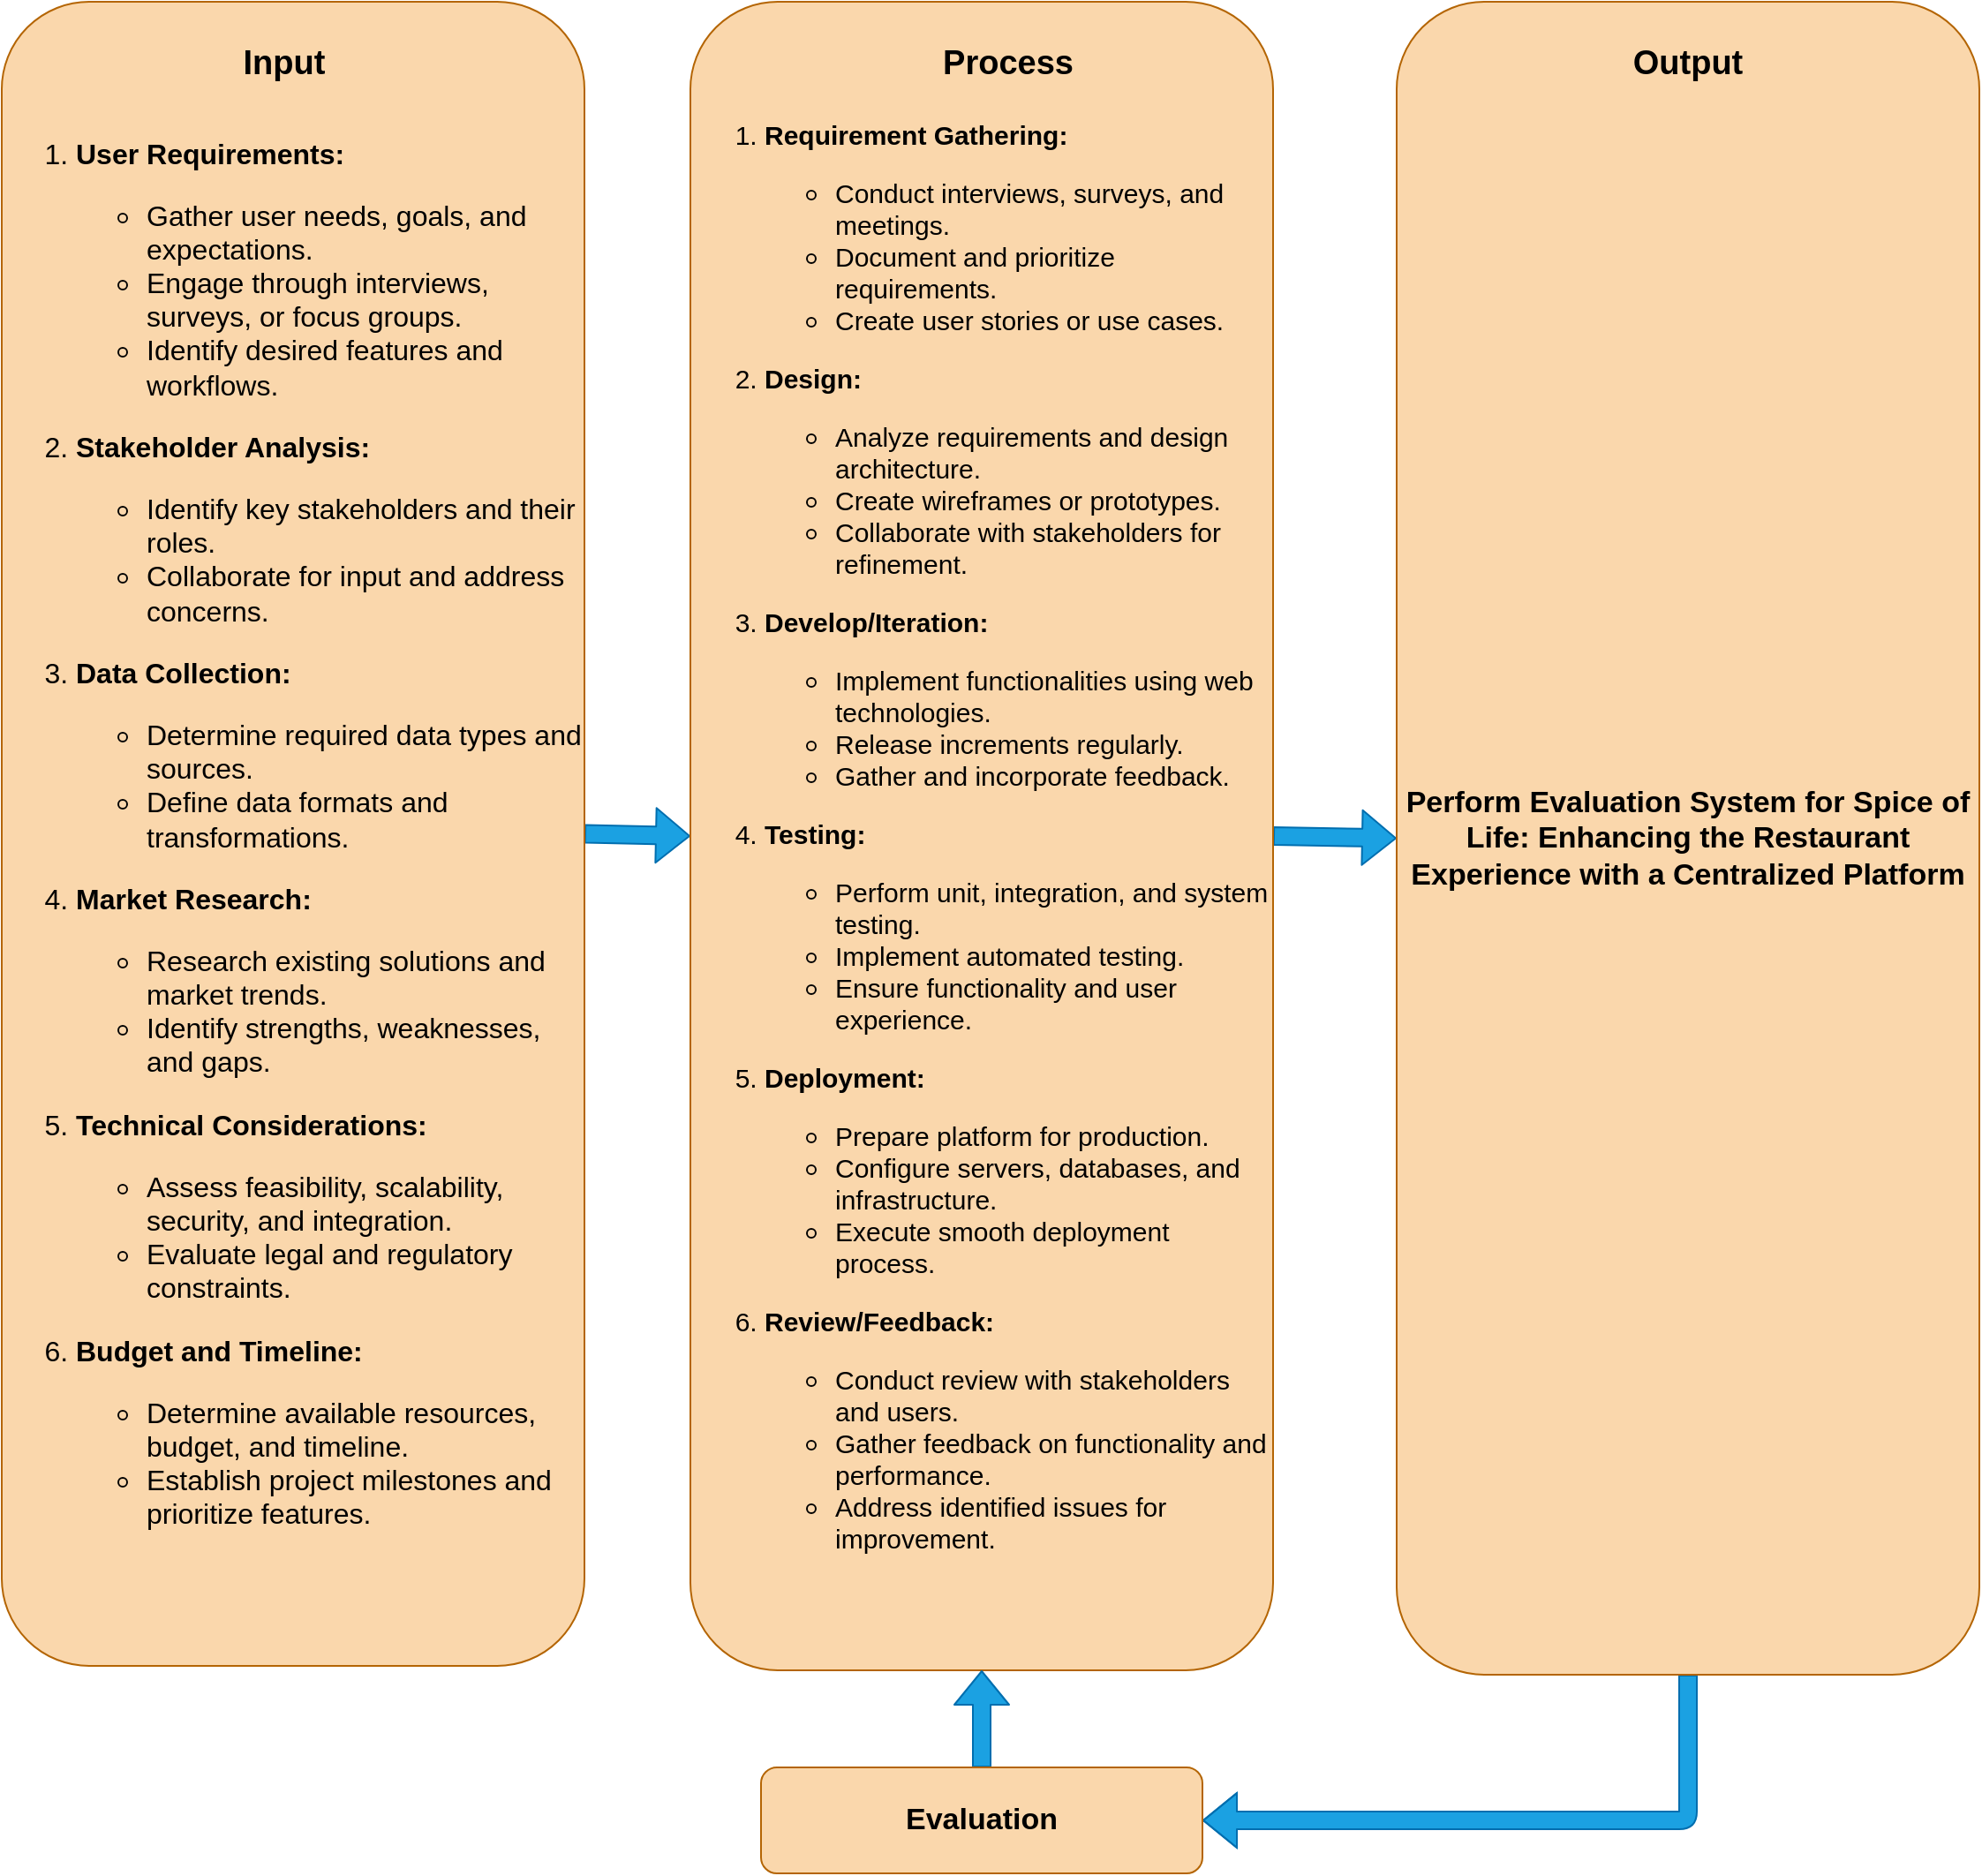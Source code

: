 <mxfile>
    <diagram id="ba02mf9kr3I4vPsf7_fw" name="Page-1">
        <mxGraphModel dx="789" dy="625" grid="1" gridSize="10" guides="1" tooltips="1" connect="1" arrows="1" fold="1" page="1" pageScale="1" pageWidth="850" pageHeight="1100" math="0" shadow="0">
            <root>
                <mxCell id="0"/>
                <mxCell id="1" parent="0"/>
                <mxCell id="103" style="edgeStyle=none;shape=flexArrow;html=1;exitX=1;exitY=0.5;exitDx=0;exitDy=0;entryX=0;entryY=0.5;entryDx=0;entryDy=0;fillColor=#1ba1e2;strokeColor=#006EAF;" parent="1" source="94" target="96" edge="1">
                    <mxGeometry relative="1" as="geometry"/>
                </mxCell>
                <mxCell id="94" value="&lt;div style=&quot;font-size: 16px;&quot;&gt;&lt;div&gt;&lt;ol&gt;&lt;li&gt;&lt;p&gt;&lt;b&gt;User Requirements:&lt;/b&gt;&lt;/p&gt;&lt;ul&gt;&lt;li&gt;Gather user needs, goals, and expectations.&lt;/li&gt;&lt;li&gt;Engage through interviews, surveys, or focus groups.&lt;/li&gt;&lt;li&gt;Identify desired features and workflows.&lt;/li&gt;&lt;/ul&gt;&lt;/li&gt;&lt;li&gt;&lt;p&gt;&lt;b&gt;Stakeholder Analysis:&lt;/b&gt;&lt;/p&gt;&lt;ul&gt;&lt;li&gt;Identify key stakeholders and their roles.&lt;/li&gt;&lt;li&gt;Collaborate for input and address concerns.&lt;/li&gt;&lt;/ul&gt;&lt;/li&gt;&lt;li&gt;&lt;p&gt;&lt;b&gt;Data Collection:&lt;/b&gt;&lt;/p&gt;&lt;ul&gt;&lt;li&gt;Determine required data types and sources.&lt;/li&gt;&lt;li&gt;Define data formats and transformations.&lt;/li&gt;&lt;/ul&gt;&lt;/li&gt;&lt;li&gt;&lt;p&gt;&lt;b&gt;Market Research:&lt;/b&gt;&lt;/p&gt;&lt;ul&gt;&lt;li&gt;Research existing solutions and market trends.&lt;/li&gt;&lt;li&gt;Identify strengths, weaknesses, and gaps.&lt;/li&gt;&lt;/ul&gt;&lt;/li&gt;&lt;li&gt;&lt;p&gt;&lt;b&gt;Technical Considerations:&lt;/b&gt;&lt;/p&gt;&lt;ul&gt;&lt;li&gt;Assess feasibility, scalability, security, and integration.&lt;/li&gt;&lt;li&gt;Evaluate legal and regulatory constraints.&lt;/li&gt;&lt;/ul&gt;&lt;/li&gt;&lt;li&gt;&lt;p&gt;&lt;b&gt;Budget and Timeline:&lt;/b&gt;&lt;/p&gt;&lt;ul&gt;&lt;li&gt;Determine available resources, budget, and timeline.&lt;/li&gt;&lt;li&gt;Establish project milestones and prioritize features.&lt;/li&gt;&lt;/ul&gt;&lt;/li&gt;&lt;/ol&gt;&lt;/div&gt;&lt;/div&gt;" style="rounded=1;whiteSpace=wrap;html=1;align=left;fillColor=#fad7ac;strokeColor=#b46504;" parent="1" vertex="1">
                    <mxGeometry x="90" y="340" width="330" height="942.5" as="geometry"/>
                </mxCell>
                <mxCell id="95" value="&lt;b&gt;&lt;font style=&quot;font-size: 19px;&quot;&gt;Input&lt;/font&gt;&lt;/b&gt;" style="text;html=1;strokeColor=none;fillColor=none;align=center;verticalAlign=middle;whiteSpace=wrap;rounded=0;" parent="1" vertex="1">
                    <mxGeometry x="220" y="360" width="60" height="30" as="geometry"/>
                </mxCell>
                <mxCell id="104" style="edgeStyle=none;shape=flexArrow;html=1;exitX=1;exitY=0.5;exitDx=0;exitDy=0;entryX=0;entryY=0.5;entryDx=0;entryDy=0;fillColor=#1ba1e2;strokeColor=#006EAF;" parent="1" source="96" target="98" edge="1">
                    <mxGeometry relative="1" as="geometry"/>
                </mxCell>
                <mxCell id="96" value="&lt;div class=&quot;flex flex-grow flex-col gap-3&quot;&gt;&lt;div class=&quot;min-h-[20px] flex flex-col items-start gap-4 whitespace-pre-wrap break-words&quot;&gt;&lt;div style=&quot;font-size: 15px;&quot; class=&quot;markdown prose w-full break-words dark:prose-invert light&quot;&gt;&lt;ol&gt;&lt;li&gt;&lt;p&gt;&lt;b&gt;Requirement Gathering:&lt;/b&gt;&lt;/p&gt;&lt;ul&gt;&lt;li&gt;Conduct interviews, surveys, and meetings.&lt;/li&gt;&lt;li&gt;Document and prioritize requirements.&lt;/li&gt;&lt;li&gt;Create user stories or use cases.&lt;/li&gt;&lt;/ul&gt;&lt;/li&gt;&lt;li&gt;&lt;p&gt;&lt;b&gt;Design:&lt;/b&gt;&lt;/p&gt;&lt;ul&gt;&lt;li&gt;Analyze requirements and design architecture.&lt;/li&gt;&lt;li&gt;Create wireframes or prototypes.&lt;/li&gt;&lt;li&gt;Collaborate with stakeholders for refinement.&lt;/li&gt;&lt;/ul&gt;&lt;/li&gt;&lt;li&gt;&lt;p&gt;&lt;b&gt;Develop/Iteration:&lt;/b&gt;&lt;/p&gt;&lt;ul&gt;&lt;li&gt;Implement functionalities using web technologies.&lt;/li&gt;&lt;li&gt;Release increments regularly.&lt;/li&gt;&lt;li&gt;Gather and incorporate feedback.&lt;/li&gt;&lt;/ul&gt;&lt;/li&gt;&lt;li&gt;&lt;p&gt;&lt;b&gt;Testing:&lt;/b&gt;&lt;/p&gt;&lt;ul&gt;&lt;li&gt;Perform unit, integration, and system testing.&lt;/li&gt;&lt;li&gt;Implement automated testing.&lt;/li&gt;&lt;li&gt;Ensure functionality and user experience.&lt;/li&gt;&lt;/ul&gt;&lt;/li&gt;&lt;li&gt;&lt;p&gt;&lt;b&gt;Deployment:&lt;/b&gt;&lt;/p&gt;&lt;ul&gt;&lt;li&gt;Prepare platform for production.&lt;/li&gt;&lt;li&gt;Configure servers, databases, and infrastructure.&lt;/li&gt;&lt;li&gt;Execute smooth deployment process.&lt;/li&gt;&lt;/ul&gt;&lt;/li&gt;&lt;li&gt;&lt;p&gt;&lt;b&gt;Review/Feedback:&lt;/b&gt;&lt;/p&gt;&lt;ul&gt;&lt;li&gt;Conduct review with stakeholders and users.&lt;/li&gt;&lt;li&gt;Gather feedback on functionality and performance.&lt;/li&gt;&lt;li&gt;Address identified issues for improvement.&lt;/li&gt;&lt;/ul&gt;&lt;/li&gt;&lt;/ol&gt;&lt;/div&gt;&lt;/div&gt;&lt;/div&gt;" style="rounded=1;whiteSpace=wrap;html=1;align=left;fillColor=#fad7ac;strokeColor=#b46504;" parent="1" vertex="1">
                    <mxGeometry x="480" y="340" width="330" height="945" as="geometry"/>
                </mxCell>
                <mxCell id="97" value="&lt;b&gt;&lt;font style=&quot;font-size: 19px;&quot;&gt;Process&lt;/font&gt;&lt;/b&gt;" style="text;html=1;strokeColor=none;fillColor=none;align=center;verticalAlign=middle;whiteSpace=wrap;rounded=0;" parent="1" vertex="1">
                    <mxGeometry x="630" y="360" width="60" height="30" as="geometry"/>
                </mxCell>
                <mxCell id="101" style="edgeStyle=none;shape=flexArrow;html=1;exitX=0.5;exitY=1;exitDx=0;exitDy=0;entryX=1;entryY=0.5;entryDx=0;entryDy=0;fillColor=#1ba1e2;strokeColor=#006EAF;" parent="1" source="98" target="100" edge="1">
                    <mxGeometry relative="1" as="geometry">
                        <Array as="points">
                            <mxPoint x="1045" y="1370"/>
                        </Array>
                    </mxGeometry>
                </mxCell>
                <mxCell id="98" value="&lt;font style=&quot;font-size: 17px;&quot;&gt;&lt;b&gt;Perform Evaluation System for&amp;nbsp;Spice of Life: Enhancing the Restaurant Experience with a Centralized Platform&lt;/b&gt;&lt;/font&gt;" style="rounded=1;whiteSpace=wrap;html=1;fillColor=#fad7ac;strokeColor=#b46504;" parent="1" vertex="1">
                    <mxGeometry x="880" y="340" width="330" height="947.5" as="geometry"/>
                </mxCell>
                <mxCell id="99" value="&lt;b&gt;&lt;font style=&quot;font-size: 19px;&quot;&gt;Output&lt;/font&gt;&lt;/b&gt;" style="text;html=1;strokeColor=none;fillColor=none;align=center;verticalAlign=middle;whiteSpace=wrap;rounded=0;" parent="1" vertex="1">
                    <mxGeometry x="1015" y="360" width="60" height="30" as="geometry"/>
                </mxCell>
                <mxCell id="102" style="edgeStyle=none;shape=flexArrow;html=1;exitX=0.5;exitY=0;exitDx=0;exitDy=0;entryX=0.5;entryY=1;entryDx=0;entryDy=0;fillColor=#1ba1e2;strokeColor=#006EAF;" parent="1" source="100" target="96" edge="1">
                    <mxGeometry relative="1" as="geometry"/>
                </mxCell>
                <mxCell id="100" value="&lt;b&gt;&lt;font style=&quot;font-size: 17px;&quot;&gt;Evaluation&lt;/font&gt;&lt;/b&gt;" style="rounded=1;whiteSpace=wrap;html=1;fillColor=#fad7ac;strokeColor=#b46504;" parent="1" vertex="1">
                    <mxGeometry x="520" y="1340" width="250" height="60" as="geometry"/>
                </mxCell>
            </root>
        </mxGraphModel>
    </diagram>
</mxfile>